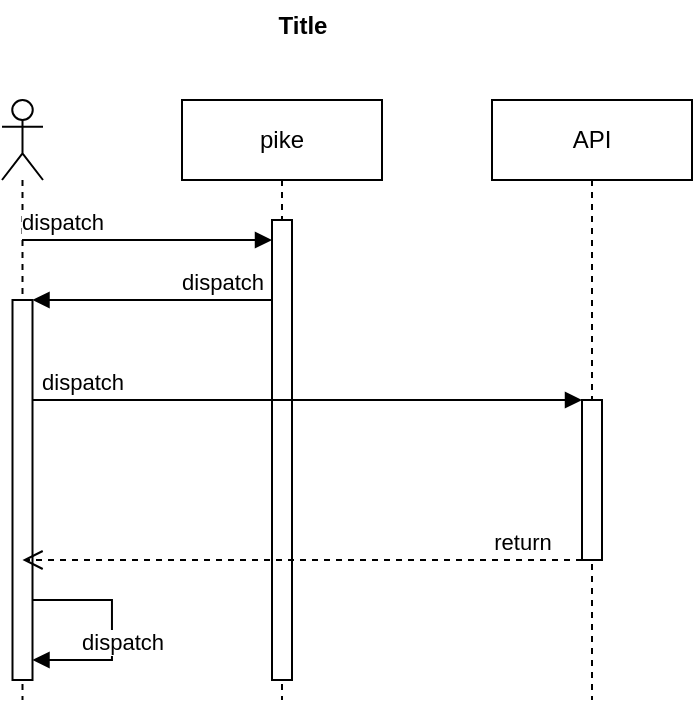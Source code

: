 <mxfile version="22.1.11" type="github">
  <diagram name="Page-1" id="2YBvvXClWsGukQMizWep">
    <mxGraphModel dx="679" dy="358" grid="1" gridSize="10" guides="1" tooltips="1" connect="1" arrows="1" fold="1" page="1" pageScale="1" pageWidth="850" pageHeight="1100" math="0" shadow="0">
      <root>
        <mxCell id="0" />
        <mxCell id="1" parent="0" />
        <mxCell id="bMydb7n-TBrtAB-rekBx-6" value="Title" style="text;align=center;fontStyle=1;verticalAlign=middle;spacingLeft=3;spacingRight=3;strokeColor=none;rotatable=0;points=[[0,0.5],[1,0.5]];portConstraint=eastwest;html=1;" vertex="1" parent="1">
          <mxGeometry x="290" y="50" width="80" height="26" as="geometry" />
        </mxCell>
        <mxCell id="bMydb7n-TBrtAB-rekBx-7" value="" style="shape=umlLifeline;perimeter=lifelinePerimeter;whiteSpace=wrap;html=1;container=1;dropTarget=0;collapsible=0;recursiveResize=0;outlineConnect=0;portConstraint=eastwest;newEdgeStyle={&quot;curved&quot;:0,&quot;rounded&quot;:0};participant=umlActor;" vertex="1" parent="1">
          <mxGeometry x="180" y="100" width="20.5" height="300" as="geometry" />
        </mxCell>
        <mxCell id="bMydb7n-TBrtAB-rekBx-12" value="" style="html=1;points=[[0,0,0,0,5],[0,1,0,0,-5],[1,0,0,0,5],[1,1,0,0,-5]];perimeter=orthogonalPerimeter;outlineConnect=0;targetShapes=umlLifeline;portConstraint=eastwest;newEdgeStyle={&quot;curved&quot;:0,&quot;rounded&quot;:0};" vertex="1" parent="bMydb7n-TBrtAB-rekBx-7">
          <mxGeometry x="5.25" y="100" width="10" height="190" as="geometry" />
        </mxCell>
        <mxCell id="bMydb7n-TBrtAB-rekBx-8" value="pike" style="shape=umlLifeline;perimeter=lifelinePerimeter;whiteSpace=wrap;html=1;container=1;dropTarget=0;collapsible=0;recursiveResize=0;outlineConnect=0;portConstraint=eastwest;newEdgeStyle={&quot;curved&quot;:0,&quot;rounded&quot;:0};" vertex="1" parent="1">
          <mxGeometry x="270" y="100" width="100" height="300" as="geometry" />
        </mxCell>
        <mxCell id="bMydb7n-TBrtAB-rekBx-10" value="" style="html=1;points=[[0,0,0,0,5],[0,1,0,0,-5],[1,0,0,0,5],[1,1,0,0,-5]];perimeter=orthogonalPerimeter;outlineConnect=0;targetShapes=umlLifeline;portConstraint=eastwest;newEdgeStyle={&quot;curved&quot;:0,&quot;rounded&quot;:0};" vertex="1" parent="bMydb7n-TBrtAB-rekBx-8">
          <mxGeometry x="45" y="60" width="10" height="230" as="geometry" />
        </mxCell>
        <mxCell id="bMydb7n-TBrtAB-rekBx-9" value="API" style="shape=umlLifeline;whiteSpace=wrap;html=1;container=1;dropTarget=0;collapsible=0;recursiveResize=0;outlineConnect=0;portConstraint=eastwest;newEdgeStyle={&quot;curved&quot;:0,&quot;rounded&quot;:0};points=[[0,0,0,0,5],[0,1,0,0,-5],[1,0,0,0,5],[1,1,0,0,-5]];perimeter=rectanglePerimeter;targetShapes=umlLifeline;participant=label;" vertex="1" parent="1">
          <mxGeometry x="425" y="100" width="100" height="300" as="geometry" />
        </mxCell>
        <mxCell id="bMydb7n-TBrtAB-rekBx-18" value="" style="html=1;points=[[0,0,0,0,5],[0,1,0,0,-5],[1,0,0,0,5],[1,1,0,0,-5]];perimeter=orthogonalPerimeter;outlineConnect=0;targetShapes=umlLifeline;portConstraint=eastwest;newEdgeStyle={&quot;curved&quot;:0,&quot;rounded&quot;:0};" vertex="1" parent="bMydb7n-TBrtAB-rekBx-9">
          <mxGeometry x="45" y="150" width="10" height="80" as="geometry" />
        </mxCell>
        <mxCell id="bMydb7n-TBrtAB-rekBx-15" value="dispatch" style="html=1;verticalAlign=bottom;endArrow=block;curved=0;rounded=0;" edge="1" parent="1" target="bMydb7n-TBrtAB-rekBx-10">
          <mxGeometry x="-0.68" width="80" relative="1" as="geometry">
            <mxPoint x="190" y="170" as="sourcePoint" />
            <mxPoint x="270" y="170" as="targetPoint" />
            <mxPoint as="offset" />
          </mxGeometry>
        </mxCell>
        <mxCell id="bMydb7n-TBrtAB-rekBx-16" value="dispatch" style="html=1;verticalAlign=bottom;endArrow=block;curved=0;rounded=0;" edge="1" parent="1">
          <mxGeometry x="-0.583" width="80" relative="1" as="geometry">
            <mxPoint x="315" y="200" as="sourcePoint" />
            <mxPoint x="195.25" y="200" as="targetPoint" />
            <mxPoint as="offset" />
          </mxGeometry>
        </mxCell>
        <mxCell id="bMydb7n-TBrtAB-rekBx-17" value="dispatch" style="html=1;verticalAlign=bottom;endArrow=block;curved=0;rounded=0;" edge="1" parent="1" source="bMydb7n-TBrtAB-rekBx-12" target="bMydb7n-TBrtAB-rekBx-18">
          <mxGeometry x="-0.82" width="80" relative="1" as="geometry">
            <mxPoint x="200" y="250" as="sourcePoint" />
            <mxPoint x="270" y="250" as="targetPoint" />
            <Array as="points">
              <mxPoint x="230" y="250" />
            </Array>
            <mxPoint as="offset" />
          </mxGeometry>
        </mxCell>
        <mxCell id="bMydb7n-TBrtAB-rekBx-19" value="return" style="html=1;verticalAlign=bottom;endArrow=open;dashed=1;endSize=8;curved=0;rounded=0;" edge="1" parent="1" target="bMydb7n-TBrtAB-rekBx-7">
          <mxGeometry x="-0.785" relative="1" as="geometry">
            <mxPoint x="470" y="330" as="sourcePoint" />
            <mxPoint x="390" y="330" as="targetPoint" />
            <mxPoint as="offset" />
          </mxGeometry>
        </mxCell>
        <mxCell id="bMydb7n-TBrtAB-rekBx-21" value="dispatch" style="html=1;verticalAlign=bottom;endArrow=block;curved=0;rounded=0;" edge="1" parent="1" source="bMydb7n-TBrtAB-rekBx-12">
          <mxGeometry x="0.274" y="-5" width="80" relative="1" as="geometry">
            <mxPoint x="200.23" y="350" as="sourcePoint" />
            <mxPoint x="195.254" y="380" as="targetPoint" />
            <Array as="points">
              <mxPoint x="234.98" y="350" />
              <mxPoint x="234.98" y="380" />
            </Array>
            <mxPoint x="5" y="5" as="offset" />
          </mxGeometry>
        </mxCell>
      </root>
    </mxGraphModel>
  </diagram>
</mxfile>
